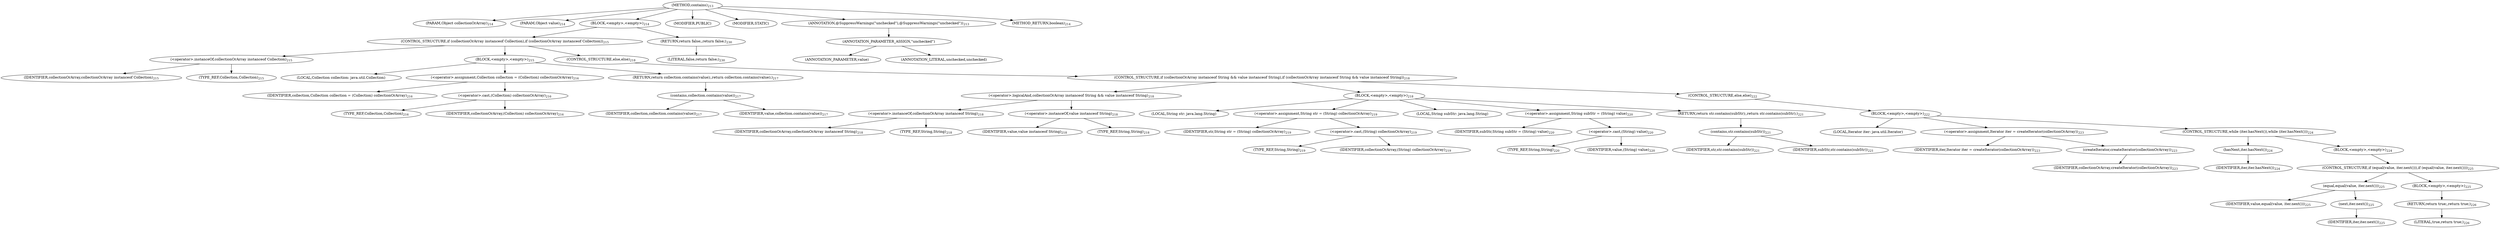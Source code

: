 digraph "contains" {  
"471" [label = <(METHOD,contains)<SUB>213</SUB>> ]
"472" [label = <(PARAM,Object collectionOrArray)<SUB>214</SUB>> ]
"473" [label = <(PARAM,Object value)<SUB>214</SUB>> ]
"474" [label = <(BLOCK,&lt;empty&gt;,&lt;empty&gt;)<SUB>214</SUB>> ]
"475" [label = <(CONTROL_STRUCTURE,if (collectionOrArray instanceof Collection),if (collectionOrArray instanceof Collection))<SUB>215</SUB>> ]
"476" [label = <(&lt;operator&gt;.instanceOf,collectionOrArray instanceof Collection)<SUB>215</SUB>> ]
"477" [label = <(IDENTIFIER,collectionOrArray,collectionOrArray instanceof Collection)<SUB>215</SUB>> ]
"478" [label = <(TYPE_REF,Collection,Collection)<SUB>215</SUB>> ]
"479" [label = <(BLOCK,&lt;empty&gt;,&lt;empty&gt;)<SUB>215</SUB>> ]
"480" [label = <(LOCAL,Collection collection: java.util.Collection)> ]
"481" [label = <(&lt;operator&gt;.assignment,Collection collection = (Collection) collectionOrArray)<SUB>216</SUB>> ]
"482" [label = <(IDENTIFIER,collection,Collection collection = (Collection) collectionOrArray)<SUB>216</SUB>> ]
"483" [label = <(&lt;operator&gt;.cast,(Collection) collectionOrArray)<SUB>216</SUB>> ]
"484" [label = <(TYPE_REF,Collection,Collection)<SUB>216</SUB>> ]
"485" [label = <(IDENTIFIER,collectionOrArray,(Collection) collectionOrArray)<SUB>216</SUB>> ]
"486" [label = <(RETURN,return collection.contains(value);,return collection.contains(value);)<SUB>217</SUB>> ]
"487" [label = <(contains,collection.contains(value))<SUB>217</SUB>> ]
"488" [label = <(IDENTIFIER,collection,collection.contains(value))<SUB>217</SUB>> ]
"489" [label = <(IDENTIFIER,value,collection.contains(value))<SUB>217</SUB>> ]
"490" [label = <(CONTROL_STRUCTURE,else,else)<SUB>218</SUB>> ]
"491" [label = <(CONTROL_STRUCTURE,if (collectionOrArray instanceof String &amp;&amp; value instanceof String),if (collectionOrArray instanceof String &amp;&amp; value instanceof String))<SUB>218</SUB>> ]
"492" [label = <(&lt;operator&gt;.logicalAnd,collectionOrArray instanceof String &amp;&amp; value instanceof String)<SUB>218</SUB>> ]
"493" [label = <(&lt;operator&gt;.instanceOf,collectionOrArray instanceof String)<SUB>218</SUB>> ]
"494" [label = <(IDENTIFIER,collectionOrArray,collectionOrArray instanceof String)<SUB>218</SUB>> ]
"495" [label = <(TYPE_REF,String,String)<SUB>218</SUB>> ]
"496" [label = <(&lt;operator&gt;.instanceOf,value instanceof String)<SUB>218</SUB>> ]
"497" [label = <(IDENTIFIER,value,value instanceof String)<SUB>218</SUB>> ]
"498" [label = <(TYPE_REF,String,String)<SUB>218</SUB>> ]
"499" [label = <(BLOCK,&lt;empty&gt;,&lt;empty&gt;)<SUB>218</SUB>> ]
"500" [label = <(LOCAL,String str: java.lang.String)> ]
"501" [label = <(&lt;operator&gt;.assignment,String str = (String) collectionOrArray)<SUB>219</SUB>> ]
"502" [label = <(IDENTIFIER,str,String str = (String) collectionOrArray)<SUB>219</SUB>> ]
"503" [label = <(&lt;operator&gt;.cast,(String) collectionOrArray)<SUB>219</SUB>> ]
"504" [label = <(TYPE_REF,String,String)<SUB>219</SUB>> ]
"505" [label = <(IDENTIFIER,collectionOrArray,(String) collectionOrArray)<SUB>219</SUB>> ]
"506" [label = <(LOCAL,String subStr: java.lang.String)> ]
"507" [label = <(&lt;operator&gt;.assignment,String subStr = (String) value)<SUB>220</SUB>> ]
"508" [label = <(IDENTIFIER,subStr,String subStr = (String) value)<SUB>220</SUB>> ]
"509" [label = <(&lt;operator&gt;.cast,(String) value)<SUB>220</SUB>> ]
"510" [label = <(TYPE_REF,String,String)<SUB>220</SUB>> ]
"511" [label = <(IDENTIFIER,value,(String) value)<SUB>220</SUB>> ]
"512" [label = <(RETURN,return str.contains(subStr);,return str.contains(subStr);)<SUB>221</SUB>> ]
"513" [label = <(contains,str.contains(subStr))<SUB>221</SUB>> ]
"514" [label = <(IDENTIFIER,str,str.contains(subStr))<SUB>221</SUB>> ]
"515" [label = <(IDENTIFIER,subStr,str.contains(subStr))<SUB>221</SUB>> ]
"516" [label = <(CONTROL_STRUCTURE,else,else)<SUB>222</SUB>> ]
"517" [label = <(BLOCK,&lt;empty&gt;,&lt;empty&gt;)<SUB>222</SUB>> ]
"518" [label = <(LOCAL,Iterator iter: java.util.Iterator)> ]
"519" [label = <(&lt;operator&gt;.assignment,Iterator iter = createIterator(collectionOrArray))<SUB>223</SUB>> ]
"520" [label = <(IDENTIFIER,iter,Iterator iter = createIterator(collectionOrArray))<SUB>223</SUB>> ]
"521" [label = <(createIterator,createIterator(collectionOrArray))<SUB>223</SUB>> ]
"522" [label = <(IDENTIFIER,collectionOrArray,createIterator(collectionOrArray))<SUB>223</SUB>> ]
"523" [label = <(CONTROL_STRUCTURE,while (iter.hasNext()),while (iter.hasNext()))<SUB>224</SUB>> ]
"524" [label = <(hasNext,iter.hasNext())<SUB>224</SUB>> ]
"525" [label = <(IDENTIFIER,iter,iter.hasNext())<SUB>224</SUB>> ]
"526" [label = <(BLOCK,&lt;empty&gt;,&lt;empty&gt;)<SUB>224</SUB>> ]
"527" [label = <(CONTROL_STRUCTURE,if (equal(value, iter.next())),if (equal(value, iter.next())))<SUB>225</SUB>> ]
"528" [label = <(equal,equal(value, iter.next()))<SUB>225</SUB>> ]
"529" [label = <(IDENTIFIER,value,equal(value, iter.next()))<SUB>225</SUB>> ]
"530" [label = <(next,iter.next())<SUB>225</SUB>> ]
"531" [label = <(IDENTIFIER,iter,iter.next())<SUB>225</SUB>> ]
"532" [label = <(BLOCK,&lt;empty&gt;,&lt;empty&gt;)<SUB>225</SUB>> ]
"533" [label = <(RETURN,return true;,return true;)<SUB>226</SUB>> ]
"534" [label = <(LITERAL,true,return true;)<SUB>226</SUB>> ]
"535" [label = <(RETURN,return false;,return false;)<SUB>230</SUB>> ]
"536" [label = <(LITERAL,false,return false;)<SUB>230</SUB>> ]
"537" [label = <(MODIFIER,PUBLIC)> ]
"538" [label = <(MODIFIER,STATIC)> ]
"539" [label = <(ANNOTATION,@SuppressWarnings(&quot;unchecked&quot;),@SuppressWarnings(&quot;unchecked&quot;))<SUB>213</SUB>> ]
"540" [label = <(ANNOTATION_PARAMETER_ASSIGN,&quot;unchecked&quot;)> ]
"541" [label = <(ANNOTATION_PARAMETER,value)> ]
"542" [label = <(ANNOTATION_LITERAL,unchecked,unchecked)> ]
"543" [label = <(METHOD_RETURN,boolean)<SUB>214</SUB>> ]
  "471" -> "472" 
  "471" -> "473" 
  "471" -> "474" 
  "471" -> "537" 
  "471" -> "538" 
  "471" -> "539" 
  "471" -> "543" 
  "474" -> "475" 
  "474" -> "535" 
  "475" -> "476" 
  "475" -> "479" 
  "475" -> "490" 
  "476" -> "477" 
  "476" -> "478" 
  "479" -> "480" 
  "479" -> "481" 
  "479" -> "486" 
  "481" -> "482" 
  "481" -> "483" 
  "483" -> "484" 
  "483" -> "485" 
  "486" -> "487" 
  "487" -> "488" 
  "487" -> "489" 
  "490" -> "491" 
  "491" -> "492" 
  "491" -> "499" 
  "491" -> "516" 
  "492" -> "493" 
  "492" -> "496" 
  "493" -> "494" 
  "493" -> "495" 
  "496" -> "497" 
  "496" -> "498" 
  "499" -> "500" 
  "499" -> "501" 
  "499" -> "506" 
  "499" -> "507" 
  "499" -> "512" 
  "501" -> "502" 
  "501" -> "503" 
  "503" -> "504" 
  "503" -> "505" 
  "507" -> "508" 
  "507" -> "509" 
  "509" -> "510" 
  "509" -> "511" 
  "512" -> "513" 
  "513" -> "514" 
  "513" -> "515" 
  "516" -> "517" 
  "517" -> "518" 
  "517" -> "519" 
  "517" -> "523" 
  "519" -> "520" 
  "519" -> "521" 
  "521" -> "522" 
  "523" -> "524" 
  "523" -> "526" 
  "524" -> "525" 
  "526" -> "527" 
  "527" -> "528" 
  "527" -> "532" 
  "528" -> "529" 
  "528" -> "530" 
  "530" -> "531" 
  "532" -> "533" 
  "533" -> "534" 
  "535" -> "536" 
  "539" -> "540" 
  "540" -> "541" 
  "540" -> "542" 
}
